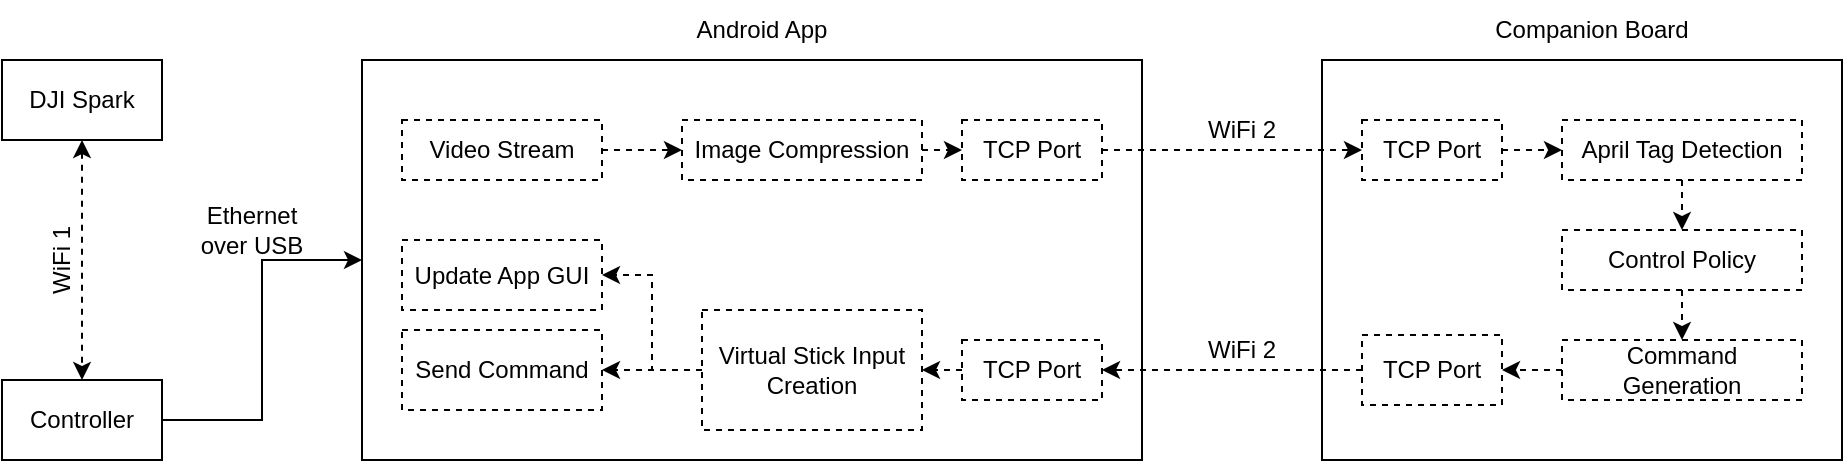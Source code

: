 <mxfile version="15.8.4" type="device"><diagram id="-6AjrCiGK8C6ZbhMKpAJ" name="Page-1"><mxGraphModel dx="1422" dy="744" grid="1" gridSize="10" guides="1" tooltips="1" connect="1" arrows="1" fold="1" page="0" pageScale="1" pageWidth="850" pageHeight="1100" math="0" shadow="0"><root><mxCell id="0"/><mxCell id="1" parent="0"/><mxCell id="5dYvK3HlVUimZfg3-N63-1" value="DJI Spark" style="rounded=0;whiteSpace=wrap;html=1;fillColor=none;" vertex="1" parent="1"><mxGeometry y="240" width="80" height="40" as="geometry"/></mxCell><mxCell id="5dYvK3HlVUimZfg3-N63-3" value="" style="endArrow=classic;startArrow=classic;html=1;rounded=0;dashed=1;entryX=0.5;entryY=0;entryDx=0;entryDy=0;exitX=0.5;exitY=1;exitDx=0;exitDy=0;" edge="1" parent="1" source="5dYvK3HlVUimZfg3-N63-1" target="5dYvK3HlVUimZfg3-N63-4"><mxGeometry width="50" height="50" relative="1" as="geometry"><mxPoint x="-80" y="380" as="sourcePoint"/><mxPoint y="380" as="targetPoint"/></mxGeometry></mxCell><mxCell id="5dYvK3HlVUimZfg3-N63-50" style="edgeStyle=orthogonalEdgeStyle;rounded=0;orthogonalLoop=1;jettySize=auto;html=1;exitX=1;exitY=0.5;exitDx=0;exitDy=0;entryX=0;entryY=0.5;entryDx=0;entryDy=0;" edge="1" parent="1" source="5dYvK3HlVUimZfg3-N63-4" target="5dYvK3HlVUimZfg3-N63-11"><mxGeometry relative="1" as="geometry"/></mxCell><mxCell id="5dYvK3HlVUimZfg3-N63-4" value="Controller" style="rounded=0;whiteSpace=wrap;html=1;fillColor=none;strokeColor=default;" vertex="1" parent="1"><mxGeometry y="400" width="80" height="40" as="geometry"/></mxCell><mxCell id="5dYvK3HlVUimZfg3-N63-5" value="WiFi 1" style="text;html=1;strokeColor=none;fillColor=none;align=center;verticalAlign=middle;whiteSpace=wrap;rounded=0;rotation=-90;" vertex="1" parent="1"><mxGeometry y="330" width="60" height="20" as="geometry"/></mxCell><mxCell id="5dYvK3HlVUimZfg3-N63-11" value="" style="rounded=0;whiteSpace=wrap;html=1;fillColor=none;" vertex="1" parent="1"><mxGeometry x="180" y="240" width="390" height="200" as="geometry"/></mxCell><mxCell id="5dYvK3HlVUimZfg3-N63-12" value="Android App" style="text;html=1;strokeColor=none;fillColor=none;align=center;verticalAlign=middle;whiteSpace=wrap;rounded=0;" vertex="1" parent="1"><mxGeometry x="340" y="210" width="80" height="30" as="geometry"/></mxCell><mxCell id="5dYvK3HlVUimZfg3-N63-15" value="Ethernet over USB" style="text;html=1;strokeColor=none;fillColor=none;align=center;verticalAlign=middle;whiteSpace=wrap;rounded=0;" vertex="1" parent="1"><mxGeometry x="90" y="310" width="70" height="30" as="geometry"/></mxCell><mxCell id="5dYvK3HlVUimZfg3-N63-21" style="edgeStyle=orthogonalEdgeStyle;rounded=0;orthogonalLoop=1;jettySize=auto;html=1;exitX=1;exitY=0.5;exitDx=0;exitDy=0;entryX=0;entryY=0.5;entryDx=0;entryDy=0;dashed=1;" edge="1" parent="1" source="5dYvK3HlVUimZfg3-N63-17" target="5dYvK3HlVUimZfg3-N63-18"><mxGeometry relative="1" as="geometry"/></mxCell><mxCell id="5dYvK3HlVUimZfg3-N63-17" value="Video Stream" style="rounded=0;whiteSpace=wrap;html=1;dashed=1;fillColor=none;" vertex="1" parent="1"><mxGeometry x="200" y="270" width="100" height="30" as="geometry"/></mxCell><mxCell id="5dYvK3HlVUimZfg3-N63-22" style="edgeStyle=orthogonalEdgeStyle;rounded=0;orthogonalLoop=1;jettySize=auto;html=1;exitX=1;exitY=0.5;exitDx=0;exitDy=0;entryX=0;entryY=0.5;entryDx=0;entryDy=0;dashed=1;" edge="1" parent="1" source="5dYvK3HlVUimZfg3-N63-18" target="5dYvK3HlVUimZfg3-N63-20"><mxGeometry relative="1" as="geometry"/></mxCell><mxCell id="5dYvK3HlVUimZfg3-N63-18" value="Image Compression" style="rounded=0;whiteSpace=wrap;html=1;dashed=1;fillColor=none;" vertex="1" parent="1"><mxGeometry x="340" y="270" width="120" height="30" as="geometry"/></mxCell><mxCell id="5dYvK3HlVUimZfg3-N63-20" value="TCP Port" style="rounded=0;whiteSpace=wrap;html=1;dashed=1;fillColor=none;" vertex="1" parent="1"><mxGeometry x="480" y="270" width="70" height="30" as="geometry"/></mxCell><mxCell id="5dYvK3HlVUimZfg3-N63-23" value="" style="rounded=0;whiteSpace=wrap;html=1;fillColor=none;" vertex="1" parent="1"><mxGeometry x="660" y="240" width="260" height="200" as="geometry"/></mxCell><mxCell id="5dYvK3HlVUimZfg3-N63-25" value="Companion Board" style="text;html=1;strokeColor=none;fillColor=none;align=center;verticalAlign=middle;whiteSpace=wrap;rounded=0;dashed=1;" vertex="1" parent="1"><mxGeometry x="730" y="210" width="130" height="30" as="geometry"/></mxCell><mxCell id="5dYvK3HlVUimZfg3-N63-29" style="edgeStyle=orthogonalEdgeStyle;rounded=0;orthogonalLoop=1;jettySize=auto;html=1;exitX=1;exitY=0.5;exitDx=0;exitDy=0;entryX=0;entryY=0.5;entryDx=0;entryDy=0;dashed=1;" edge="1" parent="1" source="5dYvK3HlVUimZfg3-N63-26" target="5dYvK3HlVUimZfg3-N63-27"><mxGeometry relative="1" as="geometry"/></mxCell><mxCell id="5dYvK3HlVUimZfg3-N63-26" value="TCP Port" style="rounded=0;whiteSpace=wrap;html=1;dashed=1;fillColor=none;" vertex="1" parent="1"><mxGeometry x="680" y="270" width="70" height="30" as="geometry"/></mxCell><mxCell id="5dYvK3HlVUimZfg3-N63-30" style="edgeStyle=orthogonalEdgeStyle;rounded=0;orthogonalLoop=1;jettySize=auto;html=1;exitX=0.5;exitY=1;exitDx=0;exitDy=0;entryX=0.5;entryY=0;entryDx=0;entryDy=0;dashed=1;" edge="1" parent="1" source="5dYvK3HlVUimZfg3-N63-27" target="5dYvK3HlVUimZfg3-N63-28"><mxGeometry relative="1" as="geometry"/></mxCell><mxCell id="5dYvK3HlVUimZfg3-N63-27" value="April Tag Detection" style="rounded=0;whiteSpace=wrap;html=1;dashed=1;fillColor=none;" vertex="1" parent="1"><mxGeometry x="780" y="270" width="120" height="30" as="geometry"/></mxCell><mxCell id="5dYvK3HlVUimZfg3-N63-32" style="edgeStyle=orthogonalEdgeStyle;rounded=0;orthogonalLoop=1;jettySize=auto;html=1;exitX=0.5;exitY=1;exitDx=0;exitDy=0;entryX=0.5;entryY=0;entryDx=0;entryDy=0;dashed=1;" edge="1" parent="1" source="5dYvK3HlVUimZfg3-N63-28" target="5dYvK3HlVUimZfg3-N63-31"><mxGeometry relative="1" as="geometry"/></mxCell><mxCell id="5dYvK3HlVUimZfg3-N63-28" value="Control Policy" style="rounded=0;whiteSpace=wrap;html=1;dashed=1;fillColor=none;" vertex="1" parent="1"><mxGeometry x="780" y="325" width="120" height="30" as="geometry"/></mxCell><mxCell id="5dYvK3HlVUimZfg3-N63-34" style="edgeStyle=orthogonalEdgeStyle;rounded=0;orthogonalLoop=1;jettySize=auto;html=1;exitX=0;exitY=0.5;exitDx=0;exitDy=0;entryX=1;entryY=0.5;entryDx=0;entryDy=0;dashed=1;" edge="1" parent="1" source="5dYvK3HlVUimZfg3-N63-31" target="5dYvK3HlVUimZfg3-N63-33"><mxGeometry relative="1" as="geometry"/></mxCell><mxCell id="5dYvK3HlVUimZfg3-N63-31" value="Command Generation" style="rounded=0;whiteSpace=wrap;html=1;dashed=1;fillColor=none;" vertex="1" parent="1"><mxGeometry x="780" y="380" width="120" height="30" as="geometry"/></mxCell><mxCell id="5dYvK3HlVUimZfg3-N63-38" style="edgeStyle=orthogonalEdgeStyle;rounded=0;orthogonalLoop=1;jettySize=auto;html=1;exitX=0;exitY=0.5;exitDx=0;exitDy=0;entryX=1;entryY=0.5;entryDx=0;entryDy=0;dashed=1;" edge="1" parent="1" source="5dYvK3HlVUimZfg3-N63-33" target="5dYvK3HlVUimZfg3-N63-37"><mxGeometry relative="1" as="geometry"/></mxCell><mxCell id="5dYvK3HlVUimZfg3-N63-33" value="TCP Port" style="rounded=0;whiteSpace=wrap;html=1;dashed=1;fillColor=none;" vertex="1" parent="1"><mxGeometry x="680" y="377.5" width="70" height="35" as="geometry"/></mxCell><mxCell id="5dYvK3HlVUimZfg3-N63-35" style="edgeStyle=orthogonalEdgeStyle;rounded=0;orthogonalLoop=1;jettySize=auto;html=1;exitX=1;exitY=0.5;exitDx=0;exitDy=0;entryX=0;entryY=0.5;entryDx=0;entryDy=0;dashed=1;" edge="1" parent="1" source="5dYvK3HlVUimZfg3-N63-20" target="5dYvK3HlVUimZfg3-N63-26"><mxGeometry relative="1" as="geometry"/></mxCell><mxCell id="5dYvK3HlVUimZfg3-N63-40" style="edgeStyle=orthogonalEdgeStyle;rounded=0;orthogonalLoop=1;jettySize=auto;html=1;exitX=0;exitY=0.5;exitDx=0;exitDy=0;entryX=1;entryY=0.5;entryDx=0;entryDy=0;dashed=1;" edge="1" parent="1" source="5dYvK3HlVUimZfg3-N63-37" target="5dYvK3HlVUimZfg3-N63-39"><mxGeometry relative="1" as="geometry"/></mxCell><mxCell id="5dYvK3HlVUimZfg3-N63-37" value="TCP Port" style="rounded=0;whiteSpace=wrap;html=1;dashed=1;fillColor=none;" vertex="1" parent="1"><mxGeometry x="480" y="380" width="70" height="30" as="geometry"/></mxCell><mxCell id="5dYvK3HlVUimZfg3-N63-43" style="edgeStyle=orthogonalEdgeStyle;rounded=0;orthogonalLoop=1;jettySize=auto;html=1;exitX=0;exitY=0.5;exitDx=0;exitDy=0;entryX=1;entryY=0.5;entryDx=0;entryDy=0;dashed=1;" edge="1" parent="1" source="5dYvK3HlVUimZfg3-N63-39" target="5dYvK3HlVUimZfg3-N63-42"><mxGeometry relative="1" as="geometry"/></mxCell><mxCell id="5dYvK3HlVUimZfg3-N63-44" style="edgeStyle=orthogonalEdgeStyle;rounded=0;orthogonalLoop=1;jettySize=auto;html=1;exitX=0;exitY=0.5;exitDx=0;exitDy=0;entryX=1;entryY=0.5;entryDx=0;entryDy=0;dashed=1;" edge="1" parent="1" source="5dYvK3HlVUimZfg3-N63-39" target="5dYvK3HlVUimZfg3-N63-41"><mxGeometry relative="1" as="geometry"/></mxCell><mxCell id="5dYvK3HlVUimZfg3-N63-39" value="Virtual Stick Input Creation" style="rounded=0;whiteSpace=wrap;html=1;dashed=1;fillColor=none;" vertex="1" parent="1"><mxGeometry x="350" y="365" width="110" height="60" as="geometry"/></mxCell><mxCell id="5dYvK3HlVUimZfg3-N63-41" value="Update App GUI" style="rounded=0;whiteSpace=wrap;html=1;dashed=1;fillColor=none;" vertex="1" parent="1"><mxGeometry x="200" y="330" width="100" height="35" as="geometry"/></mxCell><mxCell id="5dYvK3HlVUimZfg3-N63-42" value="Send Command" style="rounded=0;whiteSpace=wrap;html=1;dashed=1;fillColor=none;" vertex="1" parent="1"><mxGeometry x="200" y="375" width="100" height="40" as="geometry"/></mxCell><mxCell id="5dYvK3HlVUimZfg3-N63-45" value="WiFi 2" style="text;html=1;strokeColor=none;fillColor=none;align=center;verticalAlign=middle;whiteSpace=wrap;rounded=0;dashed=1;" vertex="1" parent="1"><mxGeometry x="590" y="260" width="60" height="30" as="geometry"/></mxCell><mxCell id="5dYvK3HlVUimZfg3-N63-46" value="WiFi 2" style="text;html=1;strokeColor=none;fillColor=none;align=center;verticalAlign=middle;whiteSpace=wrap;rounded=0;dashed=1;" vertex="1" parent="1"><mxGeometry x="590" y="370" width="60" height="30" as="geometry"/></mxCell></root></mxGraphModel></diagram></mxfile>